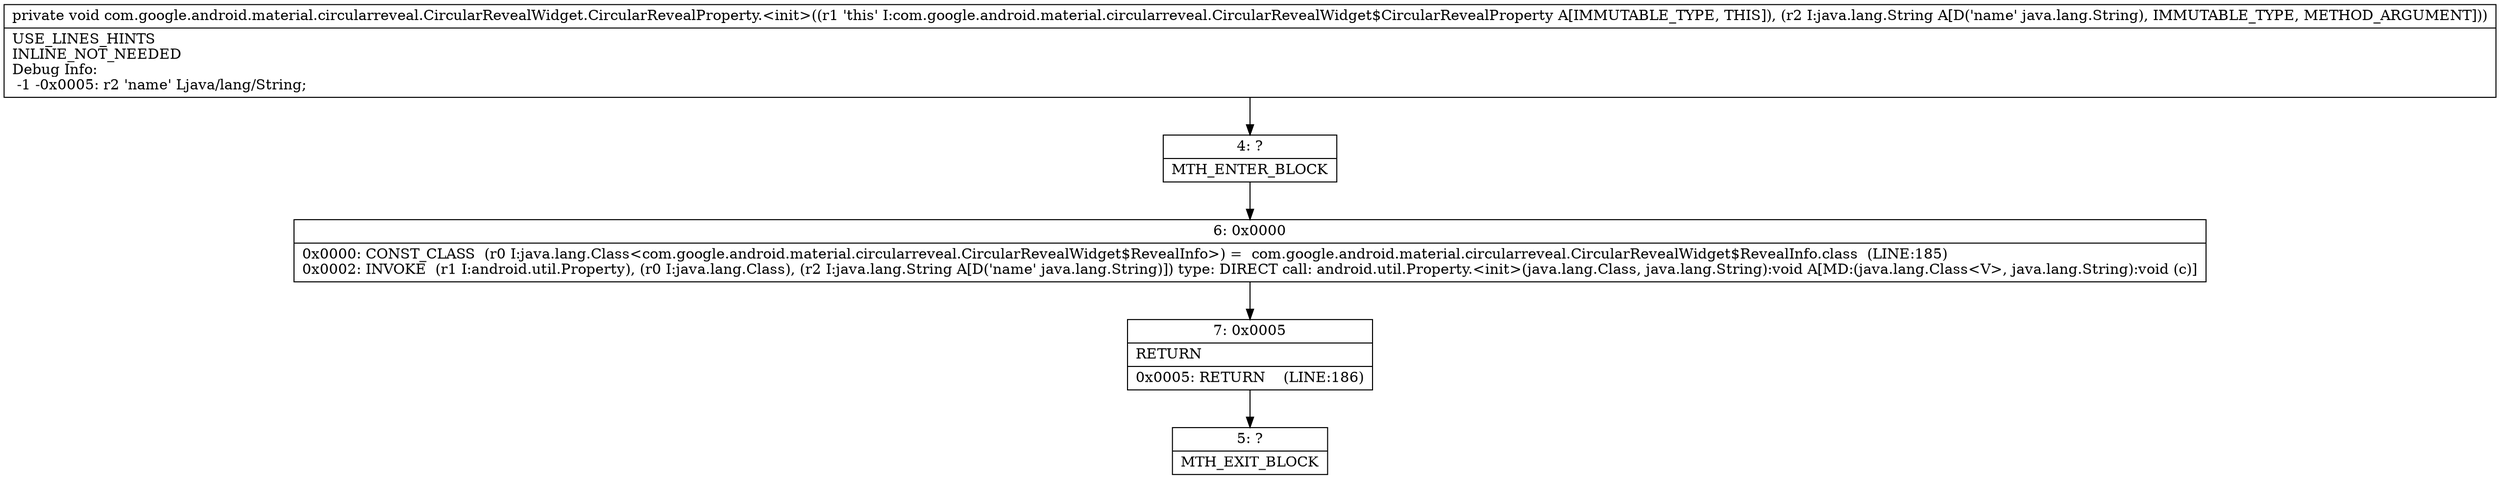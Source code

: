 digraph "CFG forcom.google.android.material.circularreveal.CircularRevealWidget.CircularRevealProperty.\<init\>(Ljava\/lang\/String;)V" {
Node_4 [shape=record,label="{4\:\ ?|MTH_ENTER_BLOCK\l}"];
Node_6 [shape=record,label="{6\:\ 0x0000|0x0000: CONST_CLASS  (r0 I:java.lang.Class\<com.google.android.material.circularreveal.CircularRevealWidget$RevealInfo\>) =  com.google.android.material.circularreveal.CircularRevealWidget$RevealInfo.class  (LINE:185)\l0x0002: INVOKE  (r1 I:android.util.Property), (r0 I:java.lang.Class), (r2 I:java.lang.String A[D('name' java.lang.String)]) type: DIRECT call: android.util.Property.\<init\>(java.lang.Class, java.lang.String):void A[MD:(java.lang.Class\<V\>, java.lang.String):void (c)]\l}"];
Node_7 [shape=record,label="{7\:\ 0x0005|RETURN\l|0x0005: RETURN    (LINE:186)\l}"];
Node_5 [shape=record,label="{5\:\ ?|MTH_EXIT_BLOCK\l}"];
MethodNode[shape=record,label="{private void com.google.android.material.circularreveal.CircularRevealWidget.CircularRevealProperty.\<init\>((r1 'this' I:com.google.android.material.circularreveal.CircularRevealWidget$CircularRevealProperty A[IMMUTABLE_TYPE, THIS]), (r2 I:java.lang.String A[D('name' java.lang.String), IMMUTABLE_TYPE, METHOD_ARGUMENT]))  | USE_LINES_HINTS\lINLINE_NOT_NEEDED\lDebug Info:\l  \-1 \-0x0005: r2 'name' Ljava\/lang\/String;\l}"];
MethodNode -> Node_4;Node_4 -> Node_6;
Node_6 -> Node_7;
Node_7 -> Node_5;
}

